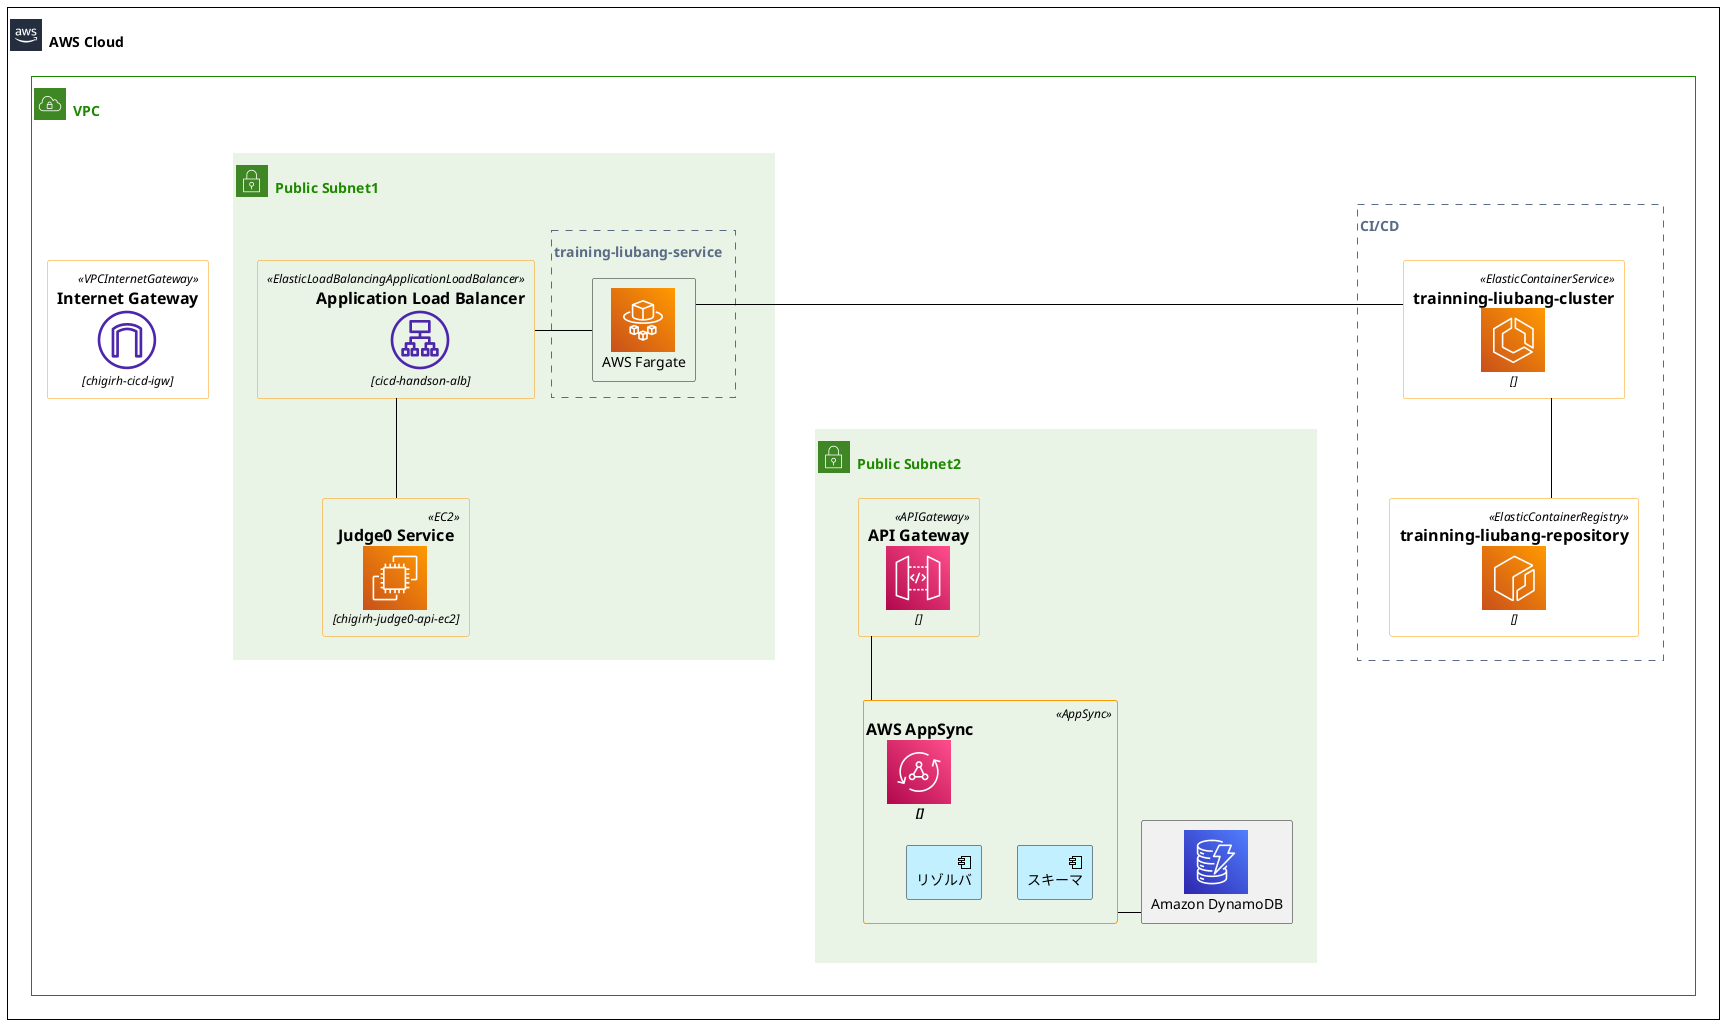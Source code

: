 @startuml
'aws lib
!include <awslib/AWSCommon>
!include <awslib/Groups/Generic>
!include <awslib/Groups/AWSCloud>
!include <awslib/Groups/VPC>
!include <awslib/Groups/PublicSubnet>
!include <awslib/Groups/PrivateSubnet>
!include <awslib/NetworkingContentDelivery/ElasticLoadBalancingApplicationLoadBalancer>

!include <awslib/NetworkingContentDelivery/VPCInternetGateway>

!include <awslib/Compute/EC2>

!include <awslib/Containers/ElasticContainerRegistry>
!include <awslib/Containers/ElasticContainerService>
!include <awslib/Containers/Fargate>

!include <awslib/ApplicationIntegration/APIGateway>
!include <awslib/ApplicationIntegration/AppSync>
!include <awslib/Database/DynamoDB>

'common library
!include <archimate/Archimate>

skinparam linetype ortho

AWSCloudGroup(cloud) {

    VPCGroup(vpc, "VPC"){
        VPCInternetGateway(ig, "Internet Gateway", "chigirh-cicd-igw")

        GenericGroup(components3, "CI/CD") #Transparent{
            ElasticContainerService(ecs, "trainning-liubang-cluster", "") #Transparent
            ElasticContainerRegistry(ecr, "trainning-liubang-repository", "") #Transparent
        }

        PublicSubnetGroup(subnet1, "Public Subnet1"){
            ElasticLoadBalancingApplicationLoadBalancer(alb,"Application Load Balancer", "cicd-handson-alb") #Transparent

            EC2(ec2_1, "Judge0 Service", "chigirh-judge0-api-ec2") #Transparent

            GenericGroup(components1, "training-liubang-service") #Transparent {
                rectangle "$FargateIMG()\nAWS Fargate" as fargate #Transparent
            }
        }
        
        PublicSubnetGroup(subnet2, "Public Subnet2"){
        
        AppSync(appsysc, "AWS AppSync", "")  #Transparent{
                Application_Component(asSchema, "スキーマ")
                Application_Component(asResolver, "リゾルバ")
            }

            rectangle "$DynamoDBIMG()\nAmazon DynamoDB" as dynamodb

            APIGateway(agw,"API Gateway", "") #Transparent
        }    
    }
}

' layout
ig -[hidden]r- subnet1
subnet1 -[hidden]d- subnet2
subnet1 -[hidden]r- components3
ecs -[hidden]d- ecr


'
ecs -l- fargate
ecs -d- ecr

alb -d- ec2_1
alb -r- fargate

agw -d- appsysc
appsysc -r- dynamodb


@enduml